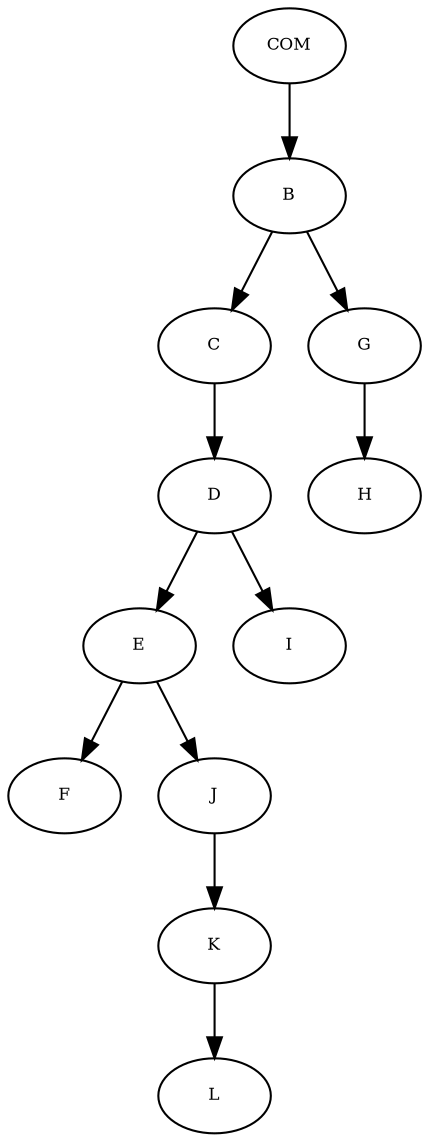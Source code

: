 digraph RGL__DirectedAdjacencyGraph {
    COM [
        fontsize = 8,
        label = COM
    ]

    B [
        fontsize = 8,
        label = B
    ]

    C [
        fontsize = 8,
        label = C
    ]

    D [
        fontsize = 8,
        label = D
    ]

    E [
        fontsize = 8,
        label = E
    ]

    F [
        fontsize = 8,
        label = F
    ]

    G [
        fontsize = 8,
        label = G
    ]

    H [
        fontsize = 8,
        label = H
    ]

    I [
        fontsize = 8,
        label = I
    ]

    J [
        fontsize = 8,
        label = J
    ]

    K [
        fontsize = 8,
        label = K
    ]

    L [
        fontsize = 8,
        label = L
    ]

    COM -> B [
        fontsize = 8
    ]

    B -> C [
        fontsize = 8
    ]

    B -> G [
        fontsize = 8
    ]

    C -> D [
        fontsize = 8
    ]

    D -> E [
        fontsize = 8
    ]

    D -> I [
        fontsize = 8
    ]

    E -> F [
        fontsize = 8
    ]

    E -> J [
        fontsize = 8
    ]

    G -> H [
        fontsize = 8
    ]

    J -> K [
        fontsize = 8
    ]

    K -> L [
        fontsize = 8
    ]
}
